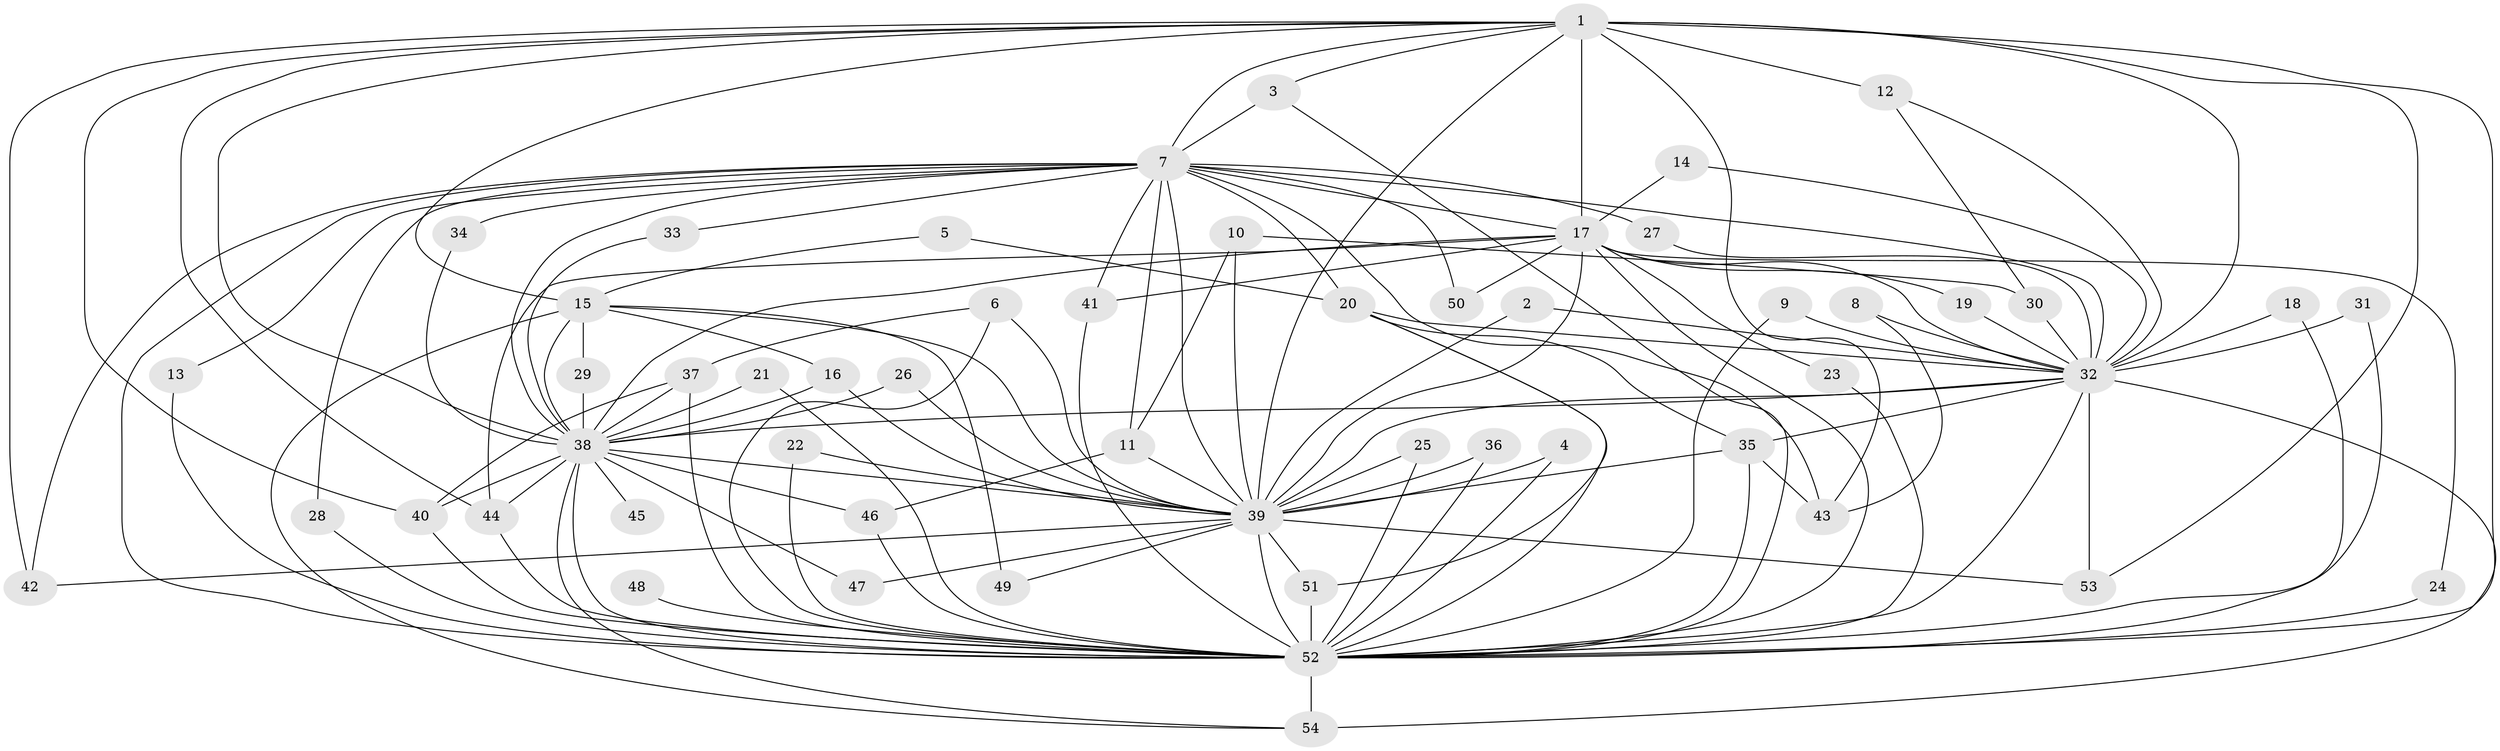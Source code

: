 // original degree distribution, {34: 0.018518518518518517, 24: 0.018518518518518517, 17: 0.009259259259259259, 27: 0.009259259259259259, 26: 0.009259259259259259, 11: 0.009259259259259259, 21: 0.009259259259259259, 12: 0.009259259259259259, 2: 0.6203703703703703, 3: 0.17592592592592593, 7: 0.009259259259259259, 6: 0.009259259259259259, 4: 0.05555555555555555, 5: 0.027777777777777776, 9: 0.009259259259259259}
// Generated by graph-tools (version 1.1) at 2025/01/03/09/25 03:01:20]
// undirected, 54 vertices, 133 edges
graph export_dot {
graph [start="1"]
  node [color=gray90,style=filled];
  1;
  2;
  3;
  4;
  5;
  6;
  7;
  8;
  9;
  10;
  11;
  12;
  13;
  14;
  15;
  16;
  17;
  18;
  19;
  20;
  21;
  22;
  23;
  24;
  25;
  26;
  27;
  28;
  29;
  30;
  31;
  32;
  33;
  34;
  35;
  36;
  37;
  38;
  39;
  40;
  41;
  42;
  43;
  44;
  45;
  46;
  47;
  48;
  49;
  50;
  51;
  52;
  53;
  54;
  1 -- 3 [weight=1.0];
  1 -- 7 [weight=3.0];
  1 -- 12 [weight=2.0];
  1 -- 15 [weight=2.0];
  1 -- 17 [weight=3.0];
  1 -- 32 [weight=5.0];
  1 -- 38 [weight=3.0];
  1 -- 39 [weight=3.0];
  1 -- 40 [weight=1.0];
  1 -- 42 [weight=1.0];
  1 -- 43 [weight=2.0];
  1 -- 44 [weight=1.0];
  1 -- 52 [weight=6.0];
  1 -- 53 [weight=1.0];
  2 -- 32 [weight=1.0];
  2 -- 39 [weight=1.0];
  3 -- 7 [weight=1.0];
  3 -- 52 [weight=1.0];
  4 -- 39 [weight=1.0];
  4 -- 52 [weight=1.0];
  5 -- 15 [weight=1.0];
  5 -- 20 [weight=1.0];
  6 -- 37 [weight=1.0];
  6 -- 39 [weight=1.0];
  6 -- 52 [weight=2.0];
  7 -- 11 [weight=1.0];
  7 -- 13 [weight=1.0];
  7 -- 17 [weight=1.0];
  7 -- 20 [weight=1.0];
  7 -- 27 [weight=1.0];
  7 -- 28 [weight=1.0];
  7 -- 32 [weight=1.0];
  7 -- 33 [weight=1.0];
  7 -- 34 [weight=1.0];
  7 -- 38 [weight=1.0];
  7 -- 39 [weight=1.0];
  7 -- 41 [weight=1.0];
  7 -- 42 [weight=1.0];
  7 -- 43 [weight=2.0];
  7 -- 50 [weight=1.0];
  7 -- 52 [weight=4.0];
  8 -- 32 [weight=1.0];
  8 -- 43 [weight=1.0];
  9 -- 32 [weight=1.0];
  9 -- 52 [weight=2.0];
  10 -- 11 [weight=1.0];
  10 -- 30 [weight=1.0];
  10 -- 39 [weight=1.0];
  11 -- 39 [weight=2.0];
  11 -- 46 [weight=1.0];
  12 -- 30 [weight=1.0];
  12 -- 32 [weight=1.0];
  13 -- 52 [weight=1.0];
  14 -- 17 [weight=1.0];
  14 -- 32 [weight=1.0];
  15 -- 16 [weight=1.0];
  15 -- 29 [weight=1.0];
  15 -- 38 [weight=1.0];
  15 -- 39 [weight=1.0];
  15 -- 49 [weight=1.0];
  15 -- 54 [weight=1.0];
  16 -- 38 [weight=1.0];
  16 -- 39 [weight=2.0];
  17 -- 19 [weight=1.0];
  17 -- 23 [weight=1.0];
  17 -- 24 [weight=1.0];
  17 -- 32 [weight=1.0];
  17 -- 38 [weight=2.0];
  17 -- 39 [weight=2.0];
  17 -- 41 [weight=2.0];
  17 -- 44 [weight=1.0];
  17 -- 50 [weight=1.0];
  17 -- 52 [weight=2.0];
  18 -- 32 [weight=1.0];
  18 -- 52 [weight=2.0];
  19 -- 32 [weight=1.0];
  20 -- 32 [weight=1.0];
  20 -- 35 [weight=1.0];
  20 -- 51 [weight=1.0];
  20 -- 52 [weight=1.0];
  21 -- 38 [weight=1.0];
  21 -- 52 [weight=1.0];
  22 -- 39 [weight=1.0];
  22 -- 52 [weight=1.0];
  23 -- 52 [weight=1.0];
  24 -- 52 [weight=2.0];
  25 -- 39 [weight=1.0];
  25 -- 52 [weight=1.0];
  26 -- 38 [weight=1.0];
  26 -- 39 [weight=1.0];
  27 -- 32 [weight=1.0];
  28 -- 52 [weight=1.0];
  29 -- 38 [weight=1.0];
  30 -- 32 [weight=1.0];
  31 -- 32 [weight=1.0];
  31 -- 52 [weight=1.0];
  32 -- 35 [weight=1.0];
  32 -- 38 [weight=1.0];
  32 -- 39 [weight=1.0];
  32 -- 52 [weight=2.0];
  32 -- 53 [weight=1.0];
  32 -- 54 [weight=2.0];
  33 -- 38 [weight=1.0];
  34 -- 38 [weight=1.0];
  35 -- 39 [weight=1.0];
  35 -- 43 [weight=1.0];
  35 -- 52 [weight=1.0];
  36 -- 39 [weight=1.0];
  36 -- 52 [weight=1.0];
  37 -- 38 [weight=1.0];
  37 -- 40 [weight=2.0];
  37 -- 52 [weight=1.0];
  38 -- 39 [weight=2.0];
  38 -- 40 [weight=1.0];
  38 -- 44 [weight=1.0];
  38 -- 45 [weight=1.0];
  38 -- 46 [weight=1.0];
  38 -- 47 [weight=1.0];
  38 -- 52 [weight=3.0];
  38 -- 54 [weight=1.0];
  39 -- 42 [weight=1.0];
  39 -- 47 [weight=1.0];
  39 -- 49 [weight=1.0];
  39 -- 51 [weight=2.0];
  39 -- 52 [weight=4.0];
  39 -- 53 [weight=1.0];
  40 -- 52 [weight=1.0];
  41 -- 52 [weight=1.0];
  44 -- 52 [weight=1.0];
  46 -- 52 [weight=2.0];
  48 -- 52 [weight=1.0];
  51 -- 52 [weight=1.0];
  52 -- 54 [weight=1.0];
}
